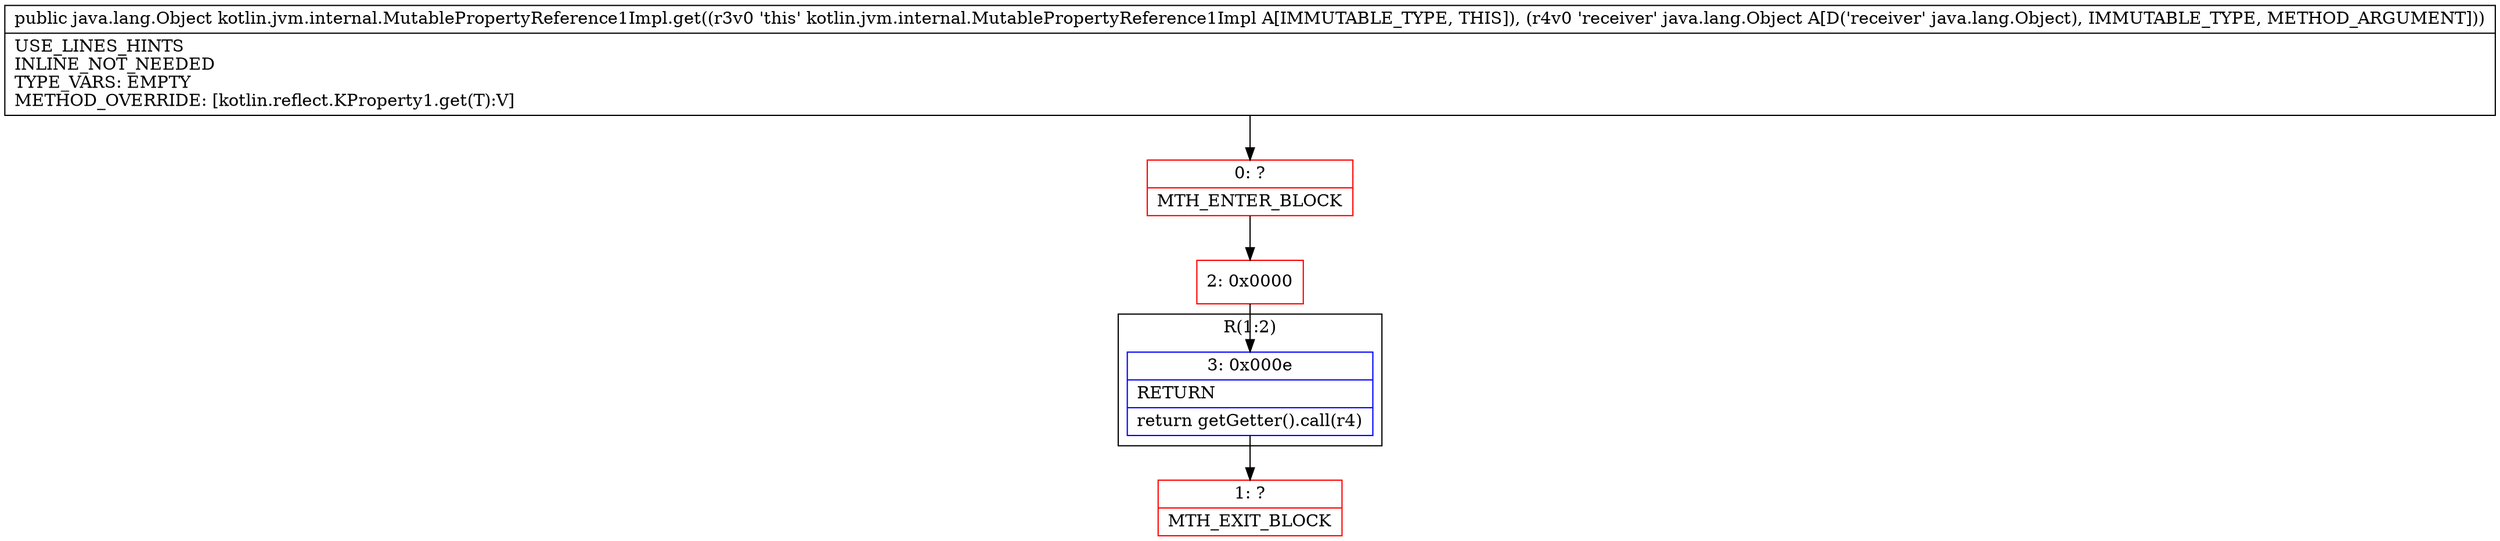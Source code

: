 digraph "CFG forkotlin.jvm.internal.MutablePropertyReference1Impl.get(Ljava\/lang\/Object;)Ljava\/lang\/Object;" {
subgraph cluster_Region_1691752269 {
label = "R(1:2)";
node [shape=record,color=blue];
Node_3 [shape=record,label="{3\:\ 0x000e|RETURN\l|return getGetter().call(r4)\l}"];
}
Node_0 [shape=record,color=red,label="{0\:\ ?|MTH_ENTER_BLOCK\l}"];
Node_2 [shape=record,color=red,label="{2\:\ 0x0000}"];
Node_1 [shape=record,color=red,label="{1\:\ ?|MTH_EXIT_BLOCK\l}"];
MethodNode[shape=record,label="{public java.lang.Object kotlin.jvm.internal.MutablePropertyReference1Impl.get((r3v0 'this' kotlin.jvm.internal.MutablePropertyReference1Impl A[IMMUTABLE_TYPE, THIS]), (r4v0 'receiver' java.lang.Object A[D('receiver' java.lang.Object), IMMUTABLE_TYPE, METHOD_ARGUMENT]))  | USE_LINES_HINTS\lINLINE_NOT_NEEDED\lTYPE_VARS: EMPTY\lMETHOD_OVERRIDE: [kotlin.reflect.KProperty1.get(T):V]\l}"];
MethodNode -> Node_0;Node_3 -> Node_1;
Node_0 -> Node_2;
Node_2 -> Node_3;
}

